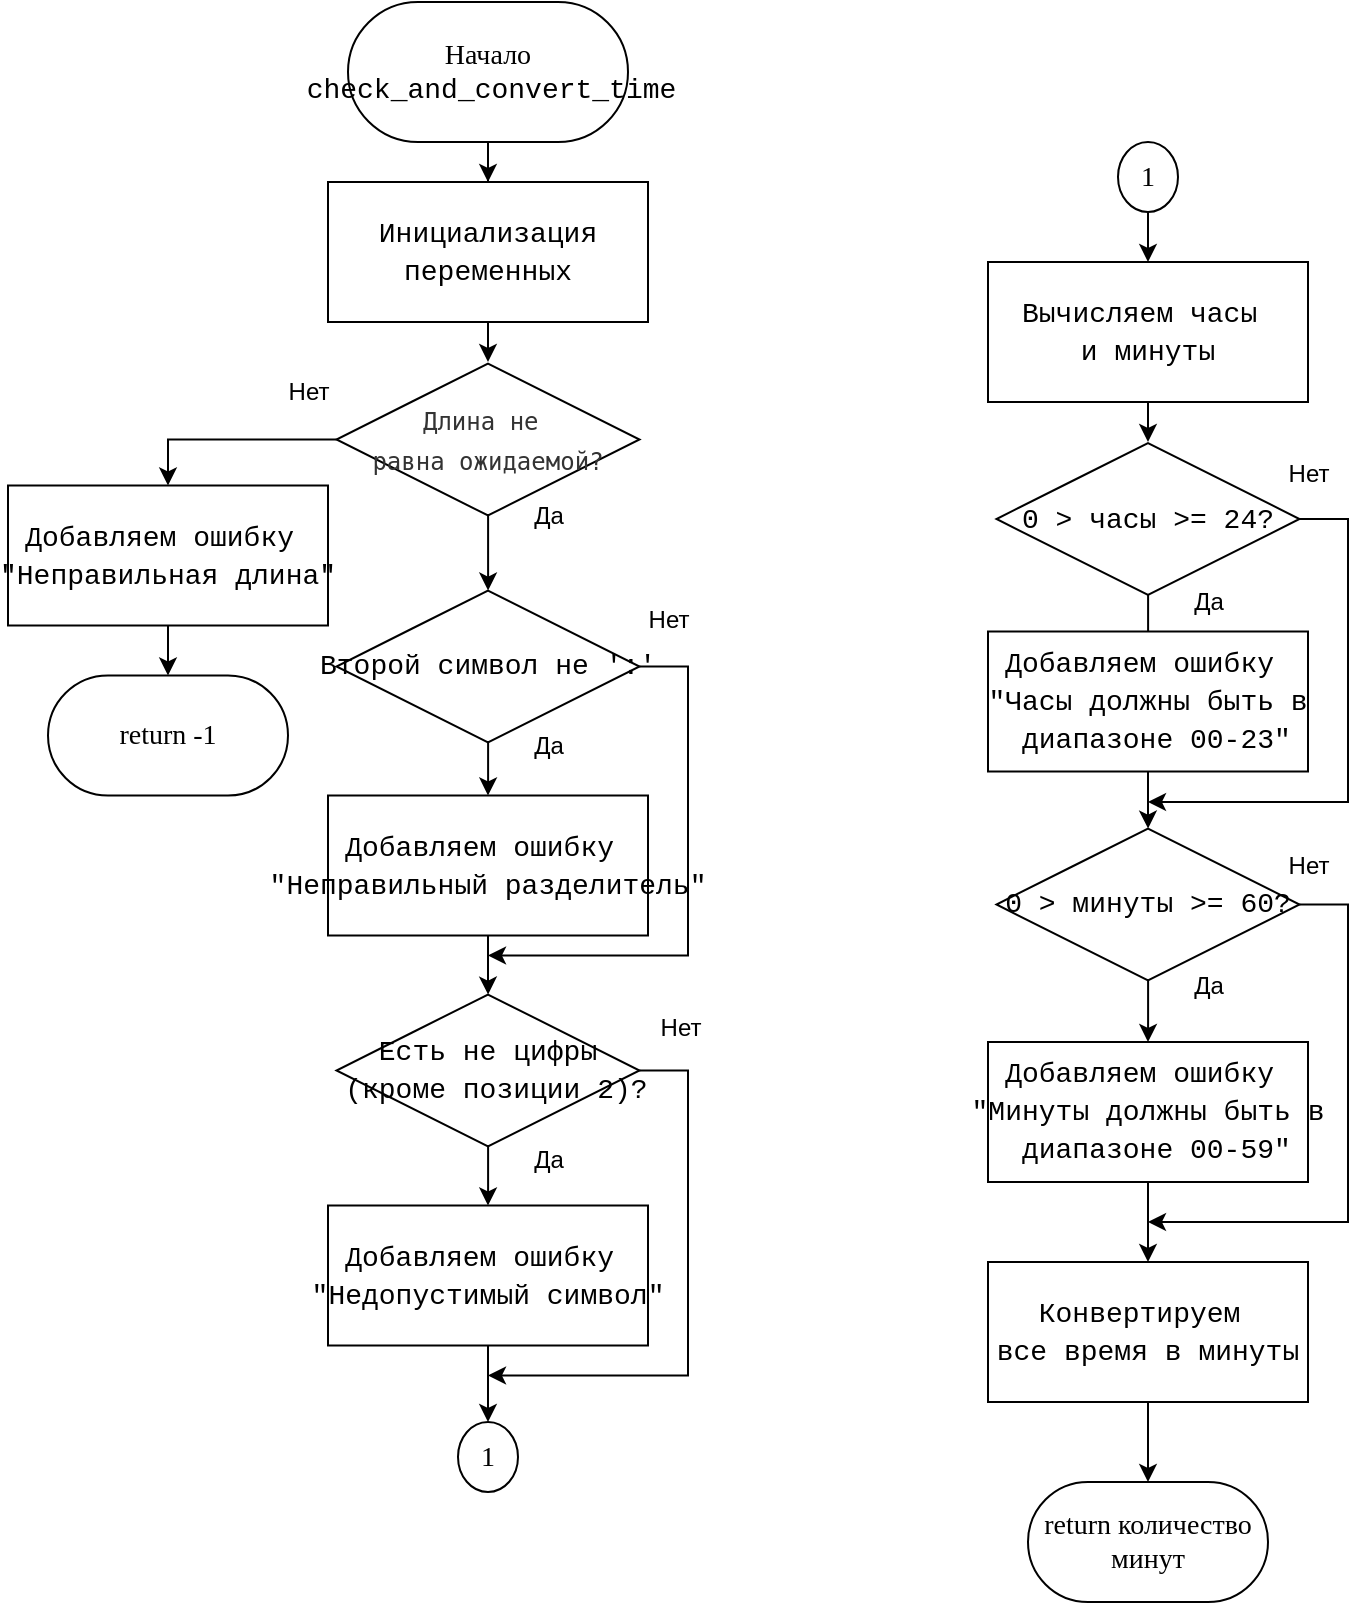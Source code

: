 <mxfile version="27.1.3">
  <diagram name="Страница — 1" id="L4Ysqq5HvjJknsksCHLC">
    <mxGraphModel dx="1960" dy="1145" grid="1" gridSize="10" guides="1" tooltips="1" connect="1" arrows="1" fold="1" page="1" pageScale="1" pageWidth="827" pageHeight="1169" math="0" shadow="0">
      <root>
        <mxCell id="0" />
        <mxCell id="1" parent="0" />
        <mxCell id="pdy1r5dSs08qO7FJDdeB-110" style="edgeStyle=orthogonalEdgeStyle;rounded=0;orthogonalLoop=1;jettySize=auto;html=1;" parent="1" source="mktaRdZS9pe8zBaPRNzQ-17" target="pdy1r5dSs08qO7FJDdeB-106" edge="1">
          <mxGeometry relative="1" as="geometry" />
        </mxCell>
        <mxCell id="pdy1r5dSs08qO7FJDdeB-98" value="&lt;font style=&quot;background-color: light-dark(#ffffff, var(--ge-dark-color, #121212));&quot;&gt;Начало&lt;/font&gt;&lt;div&gt;&lt;span&gt;&lt;font&gt;&amp;nbsp;&lt;span&gt;&lt;span style=&quot;font-family: Consolas, &amp;quot;Courier New&amp;quot;, monospace; white-space: pre;&quot;&gt;check_and_convert_time&lt;/span&gt;&lt;br&gt;&lt;/span&gt;&lt;/font&gt;&lt;/span&gt;&lt;/div&gt;" style="rounded=1;whiteSpace=wrap;html=1;arcSize=50;fontFamily=Consolas;fontSize=14;" parent="1" vertex="1">
          <mxGeometry x="-590" y="10" width="140" height="70" as="geometry" />
        </mxCell>
        <mxCell id="pdy1r5dSs08qO7FJDdeB-122" style="edgeStyle=orthogonalEdgeStyle;rounded=0;orthogonalLoop=1;jettySize=auto;html=1;" parent="1" source="pdy1r5dSs08qO7FJDdeB-106" target="pdy1r5dSs08qO7FJDdeB-118" edge="1">
          <mxGeometry relative="1" as="geometry" />
        </mxCell>
        <mxCell id="pdy1r5dSs08qO7FJDdeB-106" value="&lt;div style=&quot;line-height: 19px; white-space: pre;&quot;&gt;&lt;div style=&quot;line-height: 19px;&quot;&gt;&lt;div style=&quot;line-height: 19px;&quot;&gt;&lt;span style=&quot;color: rgb(51, 51, 51); font-size: 12px; white-space-collapse: collapse;&quot;&gt;&lt;font face=&quot;Consolas, Monaco, Andale Mono, Ubuntu Mono, monospace&quot;&gt;Длина не&amp;nbsp;&lt;/font&gt;&lt;/span&gt;&lt;/div&gt;&lt;div style=&quot;line-height: 19px;&quot;&gt;&lt;span style=&quot;color: rgb(51, 51, 51); font-size: 12px; white-space-collapse: collapse;&quot;&gt;&lt;font face=&quot;Consolas, Monaco, Andale Mono, Ubuntu Mono, monospace&quot;&gt;равна ожидаемой&lt;/font&gt;&lt;/span&gt;&lt;span style=&quot;font-family: Consolas, Monaco, &amp;quot;Andale Mono&amp;quot;, &amp;quot;Ubuntu Mono&amp;quot;, monospace; color: light-dark(rgb(51, 51, 51), rgb(193, 193, 193)); font-size: 12px; white-space-collapse: collapse; background-color: transparent;&quot;&gt;?&lt;/span&gt;&lt;/div&gt;&lt;/div&gt;&lt;/div&gt;" style="rhombus;whiteSpace=wrap;html=1;rounded=1;strokeColor=default;align=center;verticalAlign=middle;arcSize=0;fontFamily=Consolas;fontSize=14;fontColor=default;fillColor=default;" parent="1" vertex="1">
          <mxGeometry x="-595.75" y="190.75" width="151.5" height="76" as="geometry" />
        </mxCell>
        <mxCell id="pdy1r5dSs08qO7FJDdeB-107" value="Нет" style="text;html=1;align=center;verticalAlign=middle;resizable=0;points=[];autosize=1;strokeColor=none;fillColor=none;" parent="1" vertex="1">
          <mxGeometry x="-630" y="190" width="40" height="30" as="geometry" />
        </mxCell>
        <mxCell id="pdy1r5dSs08qO7FJDdeB-108" value="Да" style="text;html=1;align=center;verticalAlign=middle;resizable=0;points=[];autosize=1;strokeColor=none;fillColor=none;" parent="1" vertex="1">
          <mxGeometry x="-510" y="251.75" width="40" height="30" as="geometry" />
        </mxCell>
        <mxCell id="pdy1r5dSs08qO7FJDdeB-112" value="" style="edgeStyle=orthogonalEdgeStyle;rounded=0;orthogonalLoop=1;jettySize=auto;html=1;entryX=0.5;entryY=0;entryDx=0;entryDy=0;" parent="1" source="pdy1r5dSs08qO7FJDdeB-106" target="pdy1r5dSs08qO7FJDdeB-109" edge="1">
          <mxGeometry relative="1" as="geometry">
            <mxPoint x="-544.25" y="376.75" as="targetPoint" />
            <Array as="points" />
            <mxPoint x="-620" y="228.75" as="sourcePoint" />
          </mxGeometry>
        </mxCell>
        <mxCell id="pdy1r5dSs08qO7FJDdeB-163" style="edgeStyle=orthogonalEdgeStyle;rounded=0;orthogonalLoop=1;jettySize=auto;html=1;entryX=0.5;entryY=0;entryDx=0;entryDy=0;" parent="1" source="pdy1r5dSs08qO7FJDdeB-109" target="pdy1r5dSs08qO7FJDdeB-134" edge="1">
          <mxGeometry relative="1" as="geometry" />
        </mxCell>
        <mxCell id="pdy1r5dSs08qO7FJDdeB-109" value="&lt;div style=&quot;font-family: Consolas, &amp;quot;Courier New&amp;quot;, monospace; line-height: 19px; white-space: pre;&quot;&gt;&lt;div style=&quot;&quot;&gt;Добавляем ошибку &lt;/div&gt;&lt;div style=&quot;&quot;&gt;&quot;&lt;span&gt;&lt;font style=&quot;color: rgb(0, 0, 0);&quot;&gt;Неправильная длина&lt;/font&gt;&lt;/span&gt;&lt;span style=&quot;background-color: transparent; color: light-dark(rgb(0, 0, 0), rgb(255, 255, 255));&quot;&gt;&quot;&lt;/span&gt;&lt;br&gt;&lt;/div&gt;&lt;/div&gt;" style="whiteSpace=wrap;html=1;fontSize=14;fontFamily=Consolas;rounded=1;arcSize=0;" parent="1" vertex="1">
          <mxGeometry x="-760" y="251.75" width="160" height="70" as="geometry" />
        </mxCell>
        <mxCell id="pdy1r5dSs08qO7FJDdeB-139" style="edgeStyle=orthogonalEdgeStyle;rounded=0;orthogonalLoop=1;jettySize=auto;html=1;" parent="1" source="pdy1r5dSs08qO7FJDdeB-121" target="pdy1r5dSs08qO7FJDdeB-127" edge="1">
          <mxGeometry relative="1" as="geometry" />
        </mxCell>
        <mxCell id="mktaRdZS9pe8zBaPRNzQ-2" style="edgeStyle=orthogonalEdgeStyle;rounded=0;orthogonalLoop=1;jettySize=auto;html=1;" edge="1" parent="1" source="pdy1r5dSs08qO7FJDdeB-118">
          <mxGeometry relative="1" as="geometry">
            <mxPoint x="-520" y="486.75" as="targetPoint" />
            <Array as="points">
              <mxPoint x="-420" y="342.75" />
              <mxPoint x="-420" y="486.75" />
            </Array>
          </mxGeometry>
        </mxCell>
        <mxCell id="pdy1r5dSs08qO7FJDdeB-118" value="&lt;div style=&quot;font-family: Consolas, &amp;quot;Courier New&amp;quot;, monospace; line-height: 19px; white-space: pre;&quot;&gt;&lt;div style=&quot;line-height: 19px;&quot;&gt;&lt;div style=&quot;line-height: 19px;&quot;&gt;&lt;div style=&quot;line-height: 19px;&quot;&gt;Второй символ не &#39;:&#39;&lt;/div&gt;&lt;/div&gt;&lt;/div&gt;&lt;/div&gt;" style="rhombus;whiteSpace=wrap;html=1;rounded=1;strokeColor=default;align=center;verticalAlign=middle;arcSize=0;fontFamily=Consolas;fontSize=14;fontColor=default;fillColor=default;" parent="1" vertex="1">
          <mxGeometry x="-595.75" y="304.25" width="151.5" height="76" as="geometry" />
        </mxCell>
        <mxCell id="pdy1r5dSs08qO7FJDdeB-120" value="Да" style="text;html=1;align=center;verticalAlign=middle;resizable=0;points=[];autosize=1;strokeColor=none;fillColor=none;" parent="1" vertex="1">
          <mxGeometry x="-510" y="366.75" width="40" height="30" as="geometry" />
        </mxCell>
        <mxCell id="mktaRdZS9pe8zBaPRNzQ-6" style="edgeStyle=orthogonalEdgeStyle;rounded=0;orthogonalLoop=1;jettySize=auto;html=1;" edge="1" parent="1" source="pdy1r5dSs08qO7FJDdeB-127">
          <mxGeometry relative="1" as="geometry">
            <mxPoint x="-520" y="696.75" as="targetPoint" />
            <Array as="points">
              <mxPoint x="-420" y="544.75" />
              <mxPoint x="-420" y="696.75" />
            </Array>
          </mxGeometry>
        </mxCell>
        <mxCell id="pdy1r5dSs08qO7FJDdeB-127" value="&lt;div style=&quot;font-family: Consolas, &amp;quot;Courier New&amp;quot;, monospace; line-height: 19px; white-space: pre;&quot;&gt;&lt;div style=&quot;line-height: 19px;&quot;&gt;&lt;div style=&quot;line-height: 19px;&quot;&gt;&lt;div style=&quot;line-height: 19px;&quot;&gt;&lt;div style=&quot;line-height: 19px;&quot;&gt;&lt;span&gt;&lt;font style=&quot;color: rgb(0, 0, 0);&quot;&gt;Есть не цифры&lt;/font&gt;&lt;/span&gt;&lt;/div&gt;&lt;div style=&quot;line-height: 19px;&quot;&gt;&lt;span&gt;&lt;font style=&quot;color: rgb(0, 0, 0);&quot;&gt; (кроме позиции 2)?&lt;/font&gt;&lt;/span&gt;&lt;/div&gt;&lt;/div&gt;&lt;/div&gt;&lt;/div&gt;&lt;/div&gt;" style="rhombus;whiteSpace=wrap;html=1;rounded=1;strokeColor=default;align=center;verticalAlign=middle;arcSize=0;fontFamily=Consolas;fontSize=14;fontColor=default;fillColor=default;" parent="1" vertex="1">
          <mxGeometry x="-595.75" y="506.25" width="151.5" height="76" as="geometry" />
        </mxCell>
        <mxCell id="pdy1r5dSs08qO7FJDdeB-131" value="" style="edgeStyle=orthogonalEdgeStyle;rounded=0;orthogonalLoop=1;jettySize=auto;html=1;" parent="1" source="pdy1r5dSs08qO7FJDdeB-127" target="pdy1r5dSs08qO7FJDdeB-133" edge="1">
          <mxGeometry relative="1" as="geometry">
            <mxPoint x="-544.25" y="691.25" as="targetPoint" />
            <Array as="points" />
            <mxPoint x="-620.0" y="544.25" as="sourcePoint" />
          </mxGeometry>
        </mxCell>
        <mxCell id="mktaRdZS9pe8zBaPRNzQ-22" style="edgeStyle=orthogonalEdgeStyle;rounded=0;orthogonalLoop=1;jettySize=auto;html=1;entryX=0.5;entryY=0;entryDx=0;entryDy=0;" edge="1" parent="1" source="pdy1r5dSs08qO7FJDdeB-133" target="mktaRdZS9pe8zBaPRNzQ-13">
          <mxGeometry relative="1" as="geometry" />
        </mxCell>
        <mxCell id="pdy1r5dSs08qO7FJDdeB-133" value="&lt;div style=&quot;font-family: Consolas, &amp;quot;Courier New&amp;quot;, monospace; line-height: 19px; white-space: pre;&quot;&gt;&lt;div style=&quot;&quot;&gt;Добавляем ошибку &lt;/div&gt;&lt;div style=&quot;&quot;&gt;&quot;&lt;span&gt;&lt;font style=&quot;color: rgb(0, 0, 0);&quot;&gt;Недопустимый символ&lt;/font&gt;&lt;/span&gt;&lt;span style=&quot;background-color: transparent; color: light-dark(rgb(0, 0, 0), rgb(255, 255, 255));&quot;&gt;&quot;&lt;/span&gt;&lt;br&gt;&lt;/div&gt;&lt;/div&gt;" style="whiteSpace=wrap;html=1;fontSize=14;fontFamily=Consolas;rounded=1;arcSize=0;" parent="1" vertex="1">
          <mxGeometry x="-600" y="611.75" width="160" height="70" as="geometry" />
        </mxCell>
        <mxCell id="pdy1r5dSs08qO7FJDdeB-134" value="return -1" style="whiteSpace=wrap;html=1;fontSize=14;fontFamily=Consolas;rounded=1;arcSize=50;" parent="1" vertex="1">
          <mxGeometry x="-740" y="346.75" width="120" height="60" as="geometry" />
        </mxCell>
        <mxCell id="pdy1r5dSs08qO7FJDdeB-135" value="Нет" style="text;html=1;align=center;verticalAlign=middle;resizable=0;points=[];autosize=1;strokeColor=none;fillColor=none;" parent="1" vertex="1">
          <mxGeometry x="-444.25" y="507.75" width="40" height="30" as="geometry" />
        </mxCell>
        <mxCell id="pdy1r5dSs08qO7FJDdeB-138" value="Да" style="text;html=1;align=center;verticalAlign=middle;resizable=0;points=[];autosize=1;strokeColor=none;fillColor=none;" parent="1" vertex="1">
          <mxGeometry x="-510" y="574.25" width="40" height="30" as="geometry" />
        </mxCell>
        <mxCell id="pdy1r5dSs08qO7FJDdeB-140" value="&lt;div style=&quot;font-family: Consolas, &amp;quot;Courier New&amp;quot;, monospace; line-height: 19px; white-space: pre;&quot;&gt;&lt;div style=&quot;&quot;&gt;Вычисляем часы &lt;/div&gt;&lt;div style=&quot;&quot;&gt;и минуты&lt;/div&gt;&lt;/div&gt;" style="whiteSpace=wrap;html=1;fontSize=14;fontFamily=Consolas;rounded=1;arcSize=0;" parent="1" vertex="1">
          <mxGeometry x="-270" y="140" width="160" height="70" as="geometry" />
        </mxCell>
        <mxCell id="pdy1r5dSs08qO7FJDdeB-162" style="edgeStyle=orthogonalEdgeStyle;rounded=0;orthogonalLoop=1;jettySize=auto;html=1;" parent="1" source="pdy1r5dSs08qO7FJDdeB-142" edge="1">
          <mxGeometry relative="1" as="geometry">
            <mxPoint x="-190" y="410" as="targetPoint" />
            <Array as="points">
              <mxPoint x="-90" y="268" />
              <mxPoint x="-90" y="410" />
              <mxPoint x="-190" y="410" />
            </Array>
          </mxGeometry>
        </mxCell>
        <mxCell id="mktaRdZS9pe8zBaPRNzQ-9" style="edgeStyle=orthogonalEdgeStyle;rounded=0;orthogonalLoop=1;jettySize=auto;html=1;" edge="1" parent="1" source="pdy1r5dSs08qO7FJDdeB-142" target="pdy1r5dSs08qO7FJDdeB-149">
          <mxGeometry relative="1" as="geometry" />
        </mxCell>
        <mxCell id="pdy1r5dSs08qO7FJDdeB-142" value="&lt;div style=&quot;font-family: Consolas, &amp;quot;Courier New&amp;quot;, monospace; line-height: 19px; white-space: pre;&quot;&gt;&lt;div style=&quot;line-height: 19px;&quot;&gt;&lt;div style=&quot;line-height: 19px;&quot;&gt;&lt;div style=&quot;line-height: 19px;&quot;&gt;&lt;div style=&quot;line-height: 19px;&quot;&gt;&lt;div style=&quot;line-height: 19px;&quot;&gt;&lt;span&gt;&lt;font style=&quot;color: rgb(0, 0, 0);&quot;&gt;0 &amp;gt; часы &amp;gt;= 24?&lt;/font&gt;&lt;/span&gt;&lt;/div&gt;&lt;/div&gt;&lt;/div&gt;&lt;/div&gt;&lt;/div&gt;&lt;/div&gt;" style="rhombus;whiteSpace=wrap;html=1;rounded=1;strokeColor=default;align=center;verticalAlign=middle;arcSize=0;fontFamily=Consolas;fontSize=14;fontColor=default;fillColor=default;" parent="1" vertex="1">
          <mxGeometry x="-265.75" y="230.5" width="151.5" height="76" as="geometry" />
        </mxCell>
        <mxCell id="pdy1r5dSs08qO7FJDdeB-159" style="edgeStyle=orthogonalEdgeStyle;rounded=0;orthogonalLoop=1;jettySize=auto;html=1;" parent="1" source="mktaRdZS9pe8zBaPRNzQ-25" target="pdy1r5dSs08qO7FJDdeB-158" edge="1">
          <mxGeometry relative="1" as="geometry" />
        </mxCell>
        <mxCell id="pdy1r5dSs08qO7FJDdeB-143" value="&lt;div style=&quot;font-family: Consolas, &amp;quot;Courier New&amp;quot;, monospace; line-height: 19px; white-space: pre;&quot;&gt;&lt;div style=&quot;line-height: 19px;&quot;&gt;&lt;div style=&quot;line-height: 19px;&quot;&gt;&lt;div style=&quot;line-height: 19px;&quot;&gt;&lt;div style=&quot;line-height: 19px;&quot;&gt;&lt;div style=&quot;line-height: 19px;&quot;&gt;&lt;div style=&quot;line-height: 19px;&quot;&gt;&lt;span&gt;&lt;font style=&quot;color: rgb(0, 0, 0);&quot;&gt;0 &amp;gt; минуты &amp;gt;= 60?&lt;/font&gt;&lt;/span&gt;&lt;/div&gt;&lt;/div&gt;&lt;/div&gt;&lt;/div&gt;&lt;/div&gt;&lt;/div&gt;&lt;/div&gt;" style="rhombus;whiteSpace=wrap;html=1;rounded=1;strokeColor=default;align=center;verticalAlign=middle;arcSize=0;fontFamily=Consolas;fontSize=14;fontColor=default;fillColor=default;" parent="1" vertex="1">
          <mxGeometry x="-265.75" y="423.25" width="151.5" height="76" as="geometry" />
        </mxCell>
        <mxCell id="pdy1r5dSs08qO7FJDdeB-147" value="Нет" style="text;html=1;align=center;verticalAlign=middle;resizable=0;points=[];autosize=1;strokeColor=none;fillColor=none;" parent="1" vertex="1">
          <mxGeometry x="-130" y="230.5" width="40" height="30" as="geometry" />
        </mxCell>
        <mxCell id="mktaRdZS9pe8zBaPRNzQ-8" style="edgeStyle=orthogonalEdgeStyle;rounded=0;orthogonalLoop=1;jettySize=auto;html=1;" edge="1" parent="1" source="pdy1r5dSs08qO7FJDdeB-149" target="pdy1r5dSs08qO7FJDdeB-143">
          <mxGeometry relative="1" as="geometry" />
        </mxCell>
        <mxCell id="pdy1r5dSs08qO7FJDdeB-149" value="&lt;div style=&quot;font-family: Consolas, &amp;quot;Courier New&amp;quot;, monospace; line-height: 19px; white-space: pre;&quot;&gt;&lt;div style=&quot;&quot;&gt;Добавляем ошибку &lt;/div&gt;&lt;div style=&quot;&quot;&gt;&quot;&lt;span&gt;&lt;font style=&quot;color: rgb(0, 0, 0);&quot;&gt;Часы должны быть в&lt;/font&gt;&lt;/span&gt;&lt;/div&gt;&lt;div style=&quot;&quot;&gt;&lt;span&gt;&lt;font style=&quot;color: rgb(0, 0, 0);&quot;&gt; диапазоне 00-23&lt;/font&gt;&lt;/span&gt;&lt;span style=&quot;background-color: transparent; color: light-dark(rgb(0, 0, 0), rgb(255, 255, 255));&quot;&gt;&quot;&lt;/span&gt;&lt;br&gt;&lt;/div&gt;&lt;/div&gt;" style="whiteSpace=wrap;html=1;fontSize=14;fontFamily=Consolas;rounded=1;arcSize=0;" parent="1" vertex="1">
          <mxGeometry x="-270" y="324.75" width="160" height="70" as="geometry" />
        </mxCell>
        <mxCell id="pdy1r5dSs08qO7FJDdeB-151" value="" style="edgeStyle=orthogonalEdgeStyle;rounded=0;orthogonalLoop=1;jettySize=auto;html=1;" parent="1" source="pdy1r5dSs08qO7FJDdeB-143" edge="1">
          <mxGeometry relative="1" as="geometry">
            <mxPoint x="-190" y="620" as="targetPoint" />
            <Array as="points">
              <mxPoint x="-90" y="461" />
              <mxPoint x="-90" y="620" />
              <mxPoint x="-190" y="620" />
            </Array>
            <mxPoint x="-246" y="456.5" as="sourcePoint" />
          </mxGeometry>
        </mxCell>
        <mxCell id="pdy1r5dSs08qO7FJDdeB-155" value="Да" style="text;html=1;align=center;verticalAlign=middle;resizable=0;points=[];autosize=1;strokeColor=none;fillColor=none;" parent="1" vertex="1">
          <mxGeometry x="-180" y="486.5" width="40" height="30" as="geometry" />
        </mxCell>
        <mxCell id="pdy1r5dSs08qO7FJDdeB-156" value="Нет" style="text;html=1;align=center;verticalAlign=middle;resizable=0;points=[];autosize=1;strokeColor=none;fillColor=none;" parent="1" vertex="1">
          <mxGeometry x="-130" y="426.75" width="40" height="30" as="geometry" />
        </mxCell>
        <mxCell id="pdy1r5dSs08qO7FJDdeB-157" value="Да" style="text;html=1;align=center;verticalAlign=middle;resizable=0;points=[];autosize=1;strokeColor=none;fillColor=none;" parent="1" vertex="1">
          <mxGeometry x="-180" y="294.75" width="40" height="30" as="geometry" />
        </mxCell>
        <mxCell id="pdy1r5dSs08qO7FJDdeB-158" value="return количество минут" style="whiteSpace=wrap;html=1;fontSize=14;fontFamily=Consolas;rounded=1;arcSize=50;" parent="1" vertex="1">
          <mxGeometry x="-250" y="750" width="120" height="60" as="geometry" />
        </mxCell>
        <mxCell id="pdy1r5dSs08qO7FJDdeB-160" value="Нет" style="text;html=1;align=center;verticalAlign=middle;resizable=0;points=[];autosize=1;strokeColor=none;fillColor=none;" parent="1" vertex="1">
          <mxGeometry x="-450" y="304.25" width="40" height="30" as="geometry" />
        </mxCell>
        <mxCell id="mktaRdZS9pe8zBaPRNzQ-1" value="" style="edgeStyle=orthogonalEdgeStyle;rounded=0;orthogonalLoop=1;jettySize=auto;html=1;" edge="1" parent="1" source="pdy1r5dSs08qO7FJDdeB-118" target="pdy1r5dSs08qO7FJDdeB-121">
          <mxGeometry relative="1" as="geometry">
            <mxPoint x="-520" y="380.75" as="sourcePoint" />
            <mxPoint x="-520" y="506.75" as="targetPoint" />
          </mxGeometry>
        </mxCell>
        <mxCell id="pdy1r5dSs08qO7FJDdeB-121" value="&lt;div style=&quot;font-family: Consolas, &amp;quot;Courier New&amp;quot;, monospace; line-height: 19px; white-space: pre;&quot;&gt;&lt;div style=&quot;&quot;&gt;Добавляем ошибку &lt;/div&gt;&lt;div style=&quot;&quot;&gt;&quot;&lt;span&gt;&lt;font style=&quot;color: rgb(0, 0, 0);&quot;&gt;Неправильный разделитель&lt;/font&gt;&lt;/span&gt;&lt;span style=&quot;background-color: transparent; color: light-dark(rgb(0, 0, 0), rgb(255, 255, 255));&quot;&gt;&quot;&lt;/span&gt;&lt;br&gt;&lt;/div&gt;&lt;/div&gt;" style="whiteSpace=wrap;html=1;fontSize=14;fontFamily=Consolas;rounded=1;arcSize=0;" parent="1" vertex="1">
          <mxGeometry x="-600" y="406.75" width="160" height="70" as="geometry" />
        </mxCell>
        <mxCell id="mktaRdZS9pe8zBaPRNzQ-11" value="" style="edgeStyle=orthogonalEdgeStyle;rounded=0;orthogonalLoop=1;jettySize=auto;html=1;" edge="1" parent="1" source="pdy1r5dSs08qO7FJDdeB-143" target="mktaRdZS9pe8zBaPRNzQ-10">
          <mxGeometry relative="1" as="geometry">
            <mxPoint x="-190" y="499" as="sourcePoint" />
            <mxPoint x="-190" y="711" as="targetPoint" />
          </mxGeometry>
        </mxCell>
        <mxCell id="mktaRdZS9pe8zBaPRNzQ-10" value="&lt;div style=&quot;font-family: Consolas, &amp;quot;Courier New&amp;quot;, monospace; line-height: 19px; white-space: pre;&quot;&gt;&lt;div style=&quot;&quot;&gt;Добавляем ошибку &lt;/div&gt;&lt;div style=&quot;&quot;&gt;&quot;Минуты &lt;span&gt;&lt;font style=&quot;color: rgb(0, 0, 0);&quot;&gt;должны быть в&lt;/font&gt;&lt;/span&gt;&lt;/div&gt;&lt;div style=&quot;&quot;&gt;&lt;span&gt;&lt;font style=&quot;color: rgb(0, 0, 0);&quot;&gt; диапазоне 00-59&lt;/font&gt;&lt;/span&gt;&lt;span style=&quot;background-color: transparent; color: light-dark(rgb(0, 0, 0), rgb(255, 255, 255));&quot;&gt;&quot;&lt;/span&gt;&lt;br&gt;&lt;/div&gt;&lt;/div&gt;" style="whiteSpace=wrap;html=1;fontSize=14;fontFamily=Consolas;rounded=1;arcSize=0;" vertex="1" parent="1">
          <mxGeometry x="-270" y="530" width="160" height="70" as="geometry" />
        </mxCell>
        <mxCell id="mktaRdZS9pe8zBaPRNzQ-13" value="1" style="ellipse;whiteSpace=wrap;html=1;fontSize=14;fontFamily=Consolas;rounded=1;arcSize=0;" vertex="1" parent="1">
          <mxGeometry x="-535" y="720" width="30" height="35" as="geometry" />
        </mxCell>
        <mxCell id="mktaRdZS9pe8zBaPRNzQ-16" style="edgeStyle=orthogonalEdgeStyle;rounded=0;orthogonalLoop=1;jettySize=auto;html=1;" edge="1" parent="1" source="pdy1r5dSs08qO7FJDdeB-140" target="pdy1r5dSs08qO7FJDdeB-142">
          <mxGeometry relative="1" as="geometry">
            <mxPoint x="-180" y="210" as="sourcePoint" />
          </mxGeometry>
        </mxCell>
        <mxCell id="mktaRdZS9pe8zBaPRNzQ-19" style="edgeStyle=orthogonalEdgeStyle;rounded=0;orthogonalLoop=1;jettySize=auto;html=1;" edge="1" parent="1" source="mktaRdZS9pe8zBaPRNzQ-15" target="pdy1r5dSs08qO7FJDdeB-140">
          <mxGeometry relative="1" as="geometry" />
        </mxCell>
        <mxCell id="mktaRdZS9pe8zBaPRNzQ-15" value="1" style="ellipse;whiteSpace=wrap;html=1;fontSize=14;fontFamily=Consolas;rounded=1;arcSize=0;" vertex="1" parent="1">
          <mxGeometry x="-205" y="80" width="30" height="35" as="geometry" />
        </mxCell>
        <mxCell id="mktaRdZS9pe8zBaPRNzQ-18" value="" style="edgeStyle=orthogonalEdgeStyle;rounded=0;orthogonalLoop=1;jettySize=auto;html=1;" edge="1" parent="1" source="pdy1r5dSs08qO7FJDdeB-98" target="mktaRdZS9pe8zBaPRNzQ-17">
          <mxGeometry relative="1" as="geometry">
            <mxPoint x="-520" y="80" as="sourcePoint" />
            <mxPoint x="-520" y="191" as="targetPoint" />
          </mxGeometry>
        </mxCell>
        <mxCell id="mktaRdZS9pe8zBaPRNzQ-17" value="&lt;div style=&quot;font-family: Consolas, &amp;quot;Courier New&amp;quot;, monospace; line-height: 19px; white-space: pre;&quot;&gt;&lt;div style=&quot;&quot;&gt;Инициализация&lt;/div&gt;&lt;div style=&quot;&quot;&gt;переменных&lt;/div&gt;&lt;/div&gt;" style="whiteSpace=wrap;html=1;fontSize=14;fontFamily=Consolas;rounded=1;arcSize=0;" vertex="1" parent="1">
          <mxGeometry x="-600" y="100" width="160" height="70" as="geometry" />
        </mxCell>
        <mxCell id="mktaRdZS9pe8zBaPRNzQ-26" value="" style="edgeStyle=orthogonalEdgeStyle;rounded=0;orthogonalLoop=1;jettySize=auto;html=1;" edge="1" parent="1" source="mktaRdZS9pe8zBaPRNzQ-10" target="mktaRdZS9pe8zBaPRNzQ-25">
          <mxGeometry relative="1" as="geometry">
            <mxPoint x="-190" y="600" as="sourcePoint" />
            <mxPoint x="-190" y="730" as="targetPoint" />
          </mxGeometry>
        </mxCell>
        <mxCell id="mktaRdZS9pe8zBaPRNzQ-25" value="&lt;div style=&quot;font-family: Consolas, &amp;quot;Courier New&amp;quot;, monospace; line-height: 19px; white-space: pre;&quot;&gt;&lt;div style=&quot;&quot;&gt;Конвертируем &lt;/div&gt;&lt;div style=&quot;&quot;&gt;все время в минуты&lt;/div&gt;&lt;/div&gt;" style="whiteSpace=wrap;html=1;fontSize=14;fontFamily=Consolas;rounded=1;arcSize=0;" vertex="1" parent="1">
          <mxGeometry x="-270" y="640" width="160" height="70" as="geometry" />
        </mxCell>
      </root>
    </mxGraphModel>
  </diagram>
</mxfile>
